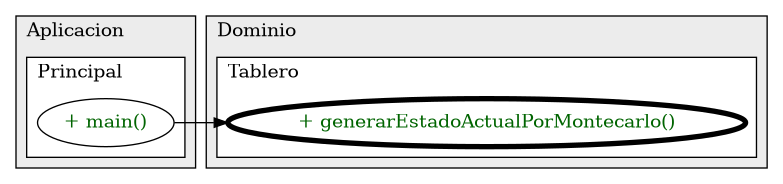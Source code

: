 @startuml

/' diagram meta data start
config=CallConfiguration;
{
  "rootMethod": "Dominio.Tablero#generarEstadoActualPorMontecarlo()",
  "projectClassification": {
    "searchMode": "OpenProject", // OpenProject, AllProjects
    "includedProjects": "",
    "pathEndKeywords": "*.impl",
    "isClientPath": "",
    "isClientName": "",
    "isTestPath": "",
    "isTestName": "",
    "isMappingPath": "",
    "isMappingName": "",
    "isDataAccessPath": "",
    "isDataAccessName": "",
    "isDataStructurePath": "",
    "isDataStructureName": "",
    "isInterfaceStructuresPath": "",
    "isInterfaceStructuresName": "",
    "isEntryPointPath": "",
    "isEntryPointName": "",
    "treatFinalFieldsAsMandatory": false
  },
  "graphRestriction": {
    "classPackageExcludeFilter": "",
    "classPackageIncludeFilter": "",
    "classNameExcludeFilter": "",
    "classNameIncludeFilter": "",
    "methodNameExcludeFilter": "",
    "methodNameIncludeFilter": "",
    "removeByInheritance": "", // inheritance/annotation based filtering is done in a second step
    "removeByAnnotation": "",
    "removeByClassPackage": "", // cleanup the graph after inheritance/annotation based filtering is done
    "removeByClassName": "",
    "cutMappings": false,
    "cutEnum": true,
    "cutTests": true,
    "cutClient": true,
    "cutDataAccess": true,
    "cutInterfaceStructures": true,
    "cutDataStructures": true,
    "cutGetterAndSetter": true,
    "cutConstructors": true
  },
  "graphTraversal": {
    "forwardDepth": 3,
    "backwardDepth": 3,
    "classPackageExcludeFilter": "",
    "classPackageIncludeFilter": "",
    "classNameExcludeFilter": "",
    "classNameIncludeFilter": "",
    "methodNameExcludeFilter": "",
    "methodNameIncludeFilter": "",
    "hideMappings": false,
    "hideDataStructures": false,
    "hidePrivateMethods": true,
    "hideInterfaceCalls": true, // indirection: implementation -> interface (is hidden) -> implementation
    "onlyShowApplicationEntryPoints": false, // root node is included
    "useMethodCallsForStructureDiagram": "ForwardOnly" // ForwardOnly, BothDirections, No
  },
  "details": {
    "aggregation": "GroupByClass", // ByClass, GroupByClass, None
    "showMethodParametersTypes": false,
    "showMethodParametersNames": false,
    "showMethodReturnType": false,
    "showPackageLevels": 2,
    "showCallOrder": false,
    "edgeMode": "MethodsOnly", // TypesOnly, MethodsOnly, TypesAndMethods, MethodsAndDirectTypeUsage
    "showDetailedClassStructure": false
  },
  "rootClass": "Dominio.Tablero",
  "extensionCallbackMethod": "" // qualified.class.name#methodName - signature: public static String method(String)
}
diagram meta data end '/



digraph g {
    rankdir="LR"
    splines=polyline
    

'nodes 
subgraph cluster_410569519 { 
   	label=Aplicacion
	labeljust=l
	fillcolor="#ececec"
	style=filled
   
   subgraph cluster_2099855345 { 
   	label=Principal
	labeljust=l
	fillcolor=white
	style=filled
   
   Principal410569519XXXmain1859653459[
	label="+ main()"
	style=filled
	fillcolor=white
	tooltip="Principal

null"
	fontcolor=darkgreen
];
} 
} 

subgraph cluster_792522451 { 
   	label=Dominio
	labeljust=l
	fillcolor="#ececec"
	style=filled
   
   subgraph cluster_1438070102 { 
   	label=Tablero
	labeljust=l
	fillcolor=white
	style=filled
   
   Tablero792522451XXXgenerarEstadoActualPorMontecarlo0[
	label="+ generarEstadoActualPorMontecarlo()"
	style=filled
	fillcolor=white
	tooltip="Tablero

null"
	penwidth=4
	fontcolor=darkgreen
];
} 
} 

'edges    
Principal410569519XXXmain1859653459 -> Tablero792522451XXXgenerarEstadoActualPorMontecarlo0;
    
}
@enduml